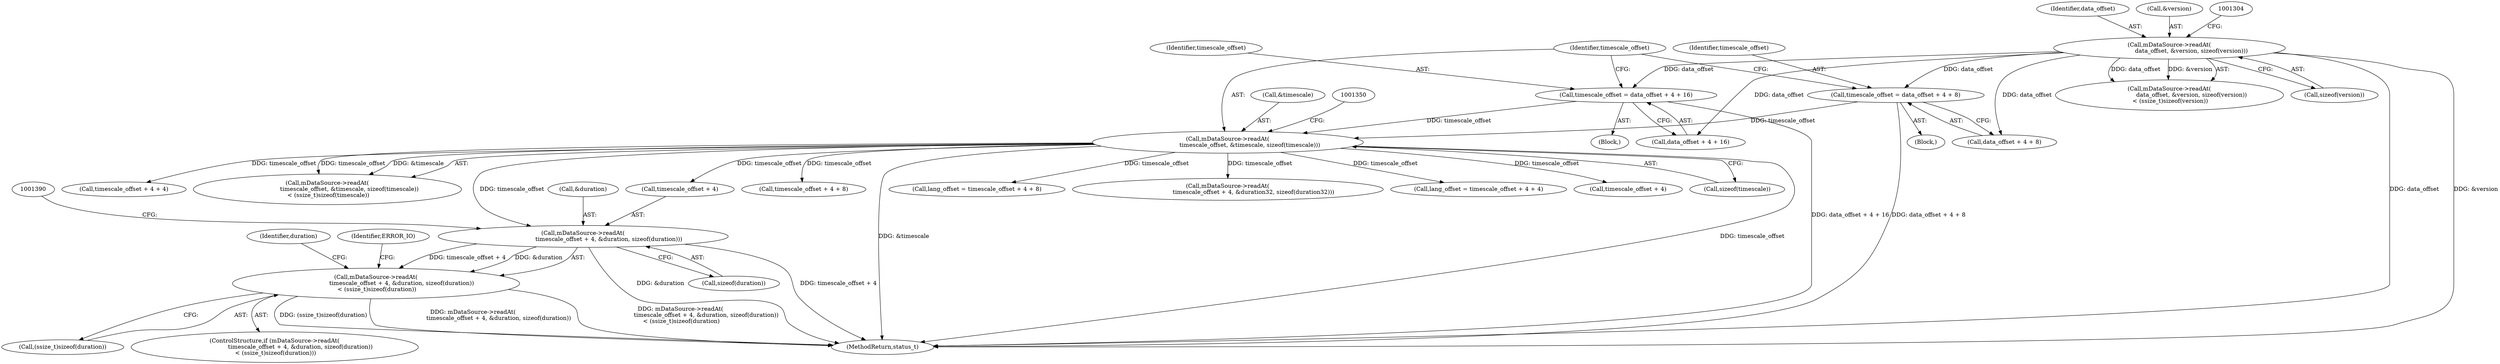 digraph "0_Android_8a3a2f6ea7defe1a81bb32b3c9f3537f84749b9d@API" {
"1001381" [label="(Call,mDataSource->readAt(\n                            timescale_offset + 4, &duration, sizeof(duration)))"];
"1001343" [label="(Call,mDataSource->readAt(\n                        timescale_offset, &timescale, sizeof(timescale)))"];
"1001329" [label="(Call,timescale_offset = data_offset + 4 + 8)"];
"1001297" [label="(Call,mDataSource->readAt(\n                        data_offset, &version, sizeof(version)))"];
"1001316" [label="(Call,timescale_offset = data_offset + 4 + 16)"];
"1001380" [label="(Call,mDataSource->readAt(\n                            timescale_offset + 4, &duration, sizeof(duration))\n < (ssize_t)sizeof(duration))"];
"1001331" [label="(Call,data_offset + 4 + 8)"];
"1001412" [label="(Call,timescale_offset + 4)"];
"1001379" [label="(ControlStructure,if (mDataSource->readAt(\n                            timescale_offset + 4, &duration, sizeof(duration))\n < (ssize_t)sizeof(duration)))"];
"1001316" [label="(Call,timescale_offset = data_offset + 4 + 16)"];
"1001328" [label="(Block,)"];
"1001318" [label="(Call,data_offset + 4 + 16)"];
"1001389" [label="(Call,(ssize_t)sizeof(duration))"];
"1001347" [label="(Call,sizeof(timescale))"];
"1001477" [label="(Call,timescale_offset + 4 + 4)"];
"1001398" [label="(Identifier,duration)"];
"1001343" [label="(Call,mDataSource->readAt(\n                        timescale_offset, &timescale, sizeof(timescale)))"];
"1001297" [label="(Call,mDataSource->readAt(\n                        data_offset, &version, sizeof(version)))"];
"1001385" [label="(Call,&duration)"];
"1001344" [label="(Identifier,timescale_offset)"];
"1001387" [label="(Call,sizeof(duration))"];
"1001330" [label="(Identifier,timescale_offset)"];
"1001298" [label="(Identifier,data_offset)"];
"1001301" [label="(Call,sizeof(version))"];
"1001345" [label="(Call,&timescale)"];
"1001381" [label="(Call,mDataSource->readAt(\n                            timescale_offset + 4, &duration, sizeof(duration)))"];
"1001329" [label="(Call,timescale_offset = data_offset + 4 + 8)"];
"1001382" [label="(Call,timescale_offset + 4)"];
"1001315" [label="(Block,)"];
"1001296" [label="(Call,mDataSource->readAt(\n                        data_offset, &version, sizeof(version))\n < (ssize_t)sizeof(version))"];
"1001395" [label="(Identifier,ERROR_IO)"];
"1001342" [label="(Call,mDataSource->readAt(\n                        timescale_offset, &timescale, sizeof(timescale))\n < (ssize_t)sizeof(timescale))"];
"1001380" [label="(Call,mDataSource->readAt(\n                            timescale_offset + 4, &duration, sizeof(duration))\n < (ssize_t)sizeof(duration))"];
"1001464" [label="(Call,timescale_offset + 4 + 8)"];
"1001462" [label="(Call,lang_offset = timescale_offset + 4 + 8)"];
"1001317" [label="(Identifier,timescale_offset)"];
"1001299" [label="(Call,&version)"];
"1001411" [label="(Call,mDataSource->readAt(\n                            timescale_offset + 4, &duration32, sizeof(duration32)))"];
"1001475" [label="(Call,lang_offset = timescale_offset + 4 + 4)"];
"1003903" [label="(MethodReturn,status_t)"];
"1001381" -> "1001380"  [label="AST: "];
"1001381" -> "1001387"  [label="CFG: "];
"1001382" -> "1001381"  [label="AST: "];
"1001385" -> "1001381"  [label="AST: "];
"1001387" -> "1001381"  [label="AST: "];
"1001390" -> "1001381"  [label="CFG: "];
"1001381" -> "1003903"  [label="DDG: &duration"];
"1001381" -> "1003903"  [label="DDG: timescale_offset + 4"];
"1001381" -> "1001380"  [label="DDG: timescale_offset + 4"];
"1001381" -> "1001380"  [label="DDG: &duration"];
"1001343" -> "1001381"  [label="DDG: timescale_offset"];
"1001343" -> "1001342"  [label="AST: "];
"1001343" -> "1001347"  [label="CFG: "];
"1001344" -> "1001343"  [label="AST: "];
"1001345" -> "1001343"  [label="AST: "];
"1001347" -> "1001343"  [label="AST: "];
"1001350" -> "1001343"  [label="CFG: "];
"1001343" -> "1003903"  [label="DDG: timescale_offset"];
"1001343" -> "1003903"  [label="DDG: &timescale"];
"1001343" -> "1001342"  [label="DDG: timescale_offset"];
"1001343" -> "1001342"  [label="DDG: &timescale"];
"1001329" -> "1001343"  [label="DDG: timescale_offset"];
"1001316" -> "1001343"  [label="DDG: timescale_offset"];
"1001343" -> "1001382"  [label="DDG: timescale_offset"];
"1001343" -> "1001411"  [label="DDG: timescale_offset"];
"1001343" -> "1001412"  [label="DDG: timescale_offset"];
"1001343" -> "1001462"  [label="DDG: timescale_offset"];
"1001343" -> "1001464"  [label="DDG: timescale_offset"];
"1001343" -> "1001475"  [label="DDG: timescale_offset"];
"1001343" -> "1001477"  [label="DDG: timescale_offset"];
"1001329" -> "1001328"  [label="AST: "];
"1001329" -> "1001331"  [label="CFG: "];
"1001330" -> "1001329"  [label="AST: "];
"1001331" -> "1001329"  [label="AST: "];
"1001344" -> "1001329"  [label="CFG: "];
"1001329" -> "1003903"  [label="DDG: data_offset + 4 + 8"];
"1001297" -> "1001329"  [label="DDG: data_offset"];
"1001297" -> "1001296"  [label="AST: "];
"1001297" -> "1001301"  [label="CFG: "];
"1001298" -> "1001297"  [label="AST: "];
"1001299" -> "1001297"  [label="AST: "];
"1001301" -> "1001297"  [label="AST: "];
"1001304" -> "1001297"  [label="CFG: "];
"1001297" -> "1003903"  [label="DDG: &version"];
"1001297" -> "1003903"  [label="DDG: data_offset"];
"1001297" -> "1001296"  [label="DDG: data_offset"];
"1001297" -> "1001296"  [label="DDG: &version"];
"1001297" -> "1001316"  [label="DDG: data_offset"];
"1001297" -> "1001318"  [label="DDG: data_offset"];
"1001297" -> "1001331"  [label="DDG: data_offset"];
"1001316" -> "1001315"  [label="AST: "];
"1001316" -> "1001318"  [label="CFG: "];
"1001317" -> "1001316"  [label="AST: "];
"1001318" -> "1001316"  [label="AST: "];
"1001344" -> "1001316"  [label="CFG: "];
"1001316" -> "1003903"  [label="DDG: data_offset + 4 + 16"];
"1001380" -> "1001379"  [label="AST: "];
"1001380" -> "1001389"  [label="CFG: "];
"1001389" -> "1001380"  [label="AST: "];
"1001395" -> "1001380"  [label="CFG: "];
"1001398" -> "1001380"  [label="CFG: "];
"1001380" -> "1003903"  [label="DDG: mDataSource->readAt(\n                            timescale_offset + 4, &duration, sizeof(duration))\n < (ssize_t)sizeof(duration)"];
"1001380" -> "1003903"  [label="DDG: (ssize_t)sizeof(duration)"];
"1001380" -> "1003903"  [label="DDG: mDataSource->readAt(\n                            timescale_offset + 4, &duration, sizeof(duration))"];
}
